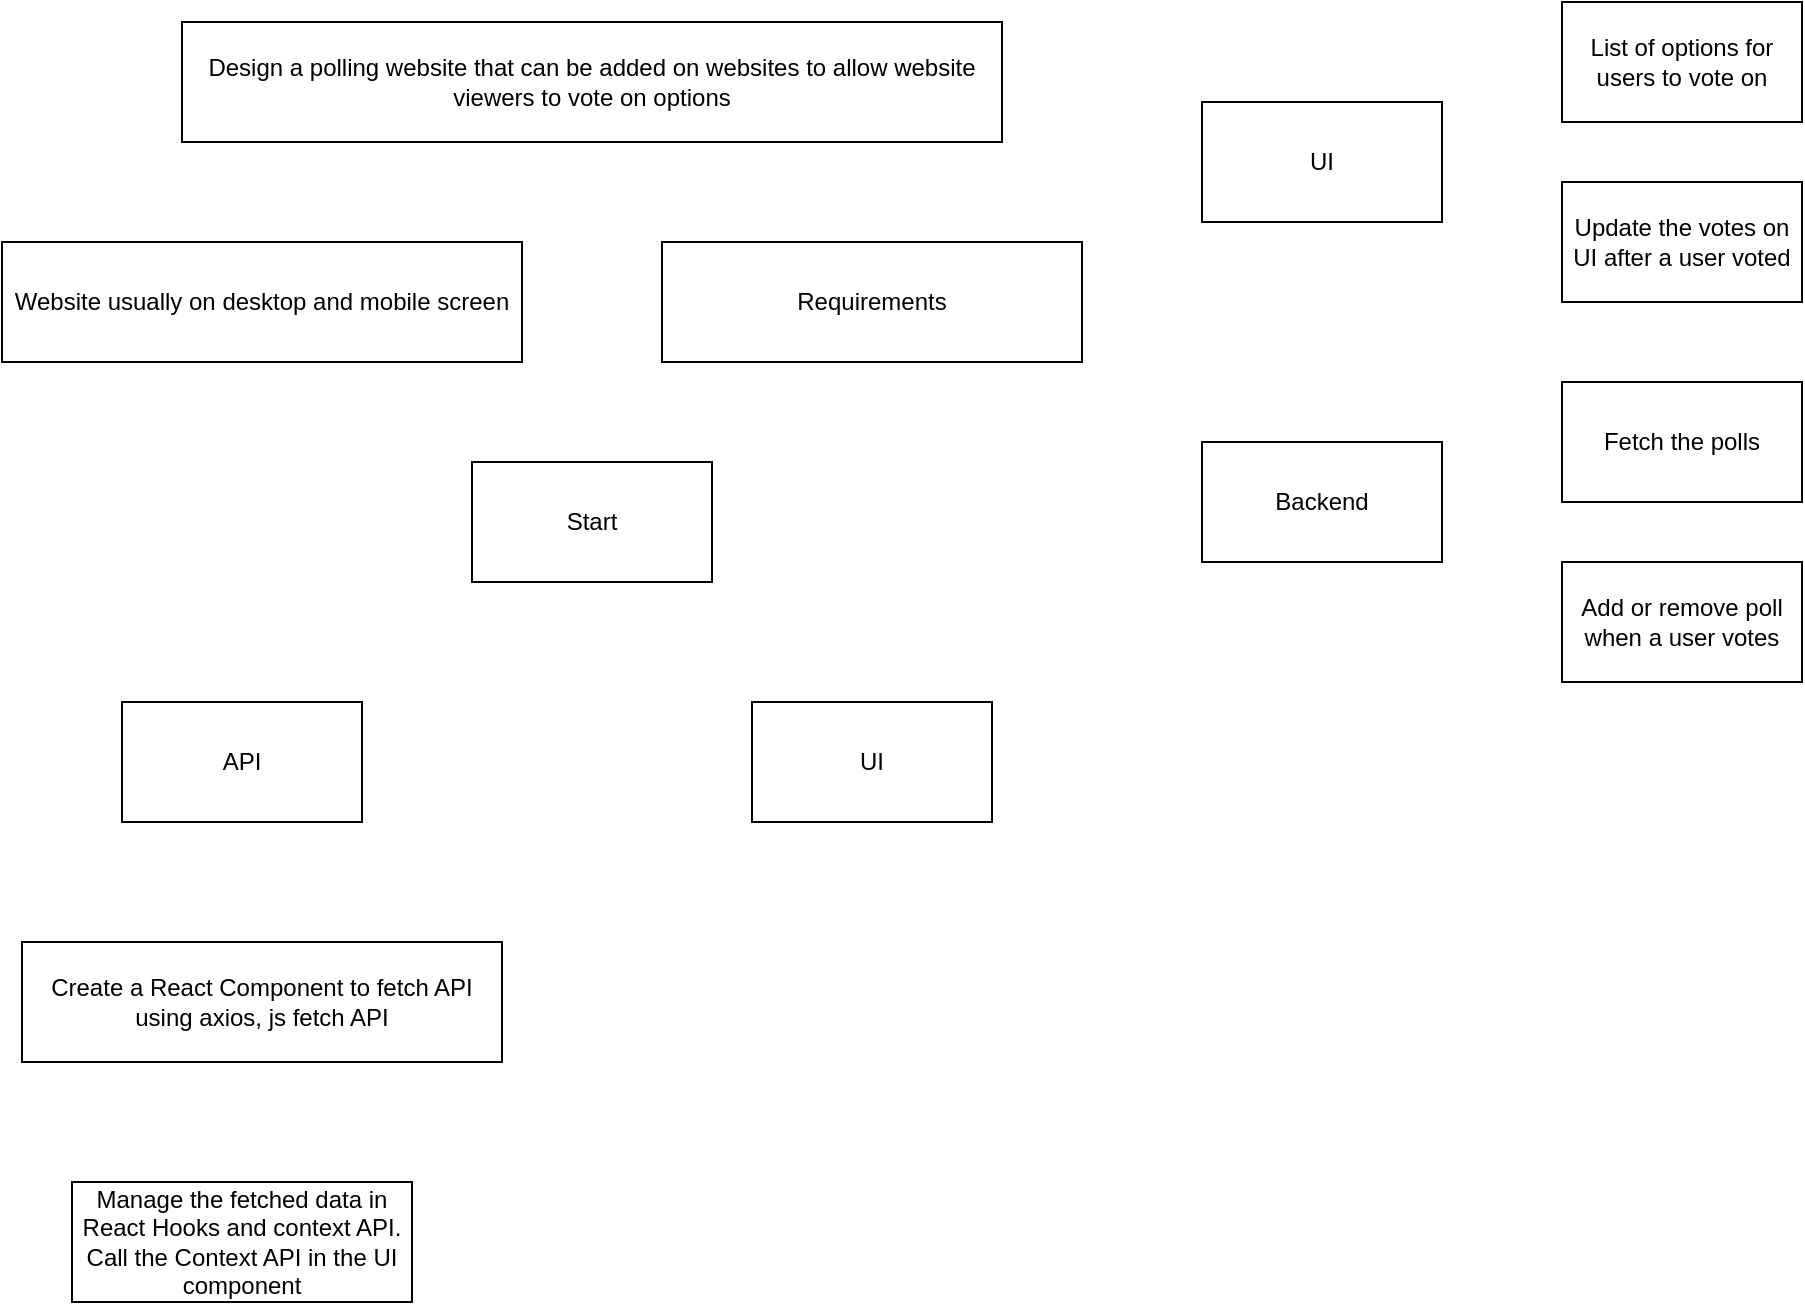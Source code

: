 <mxfile version="24.6.4" type="github">
  <diagram id="C5RBs43oDa-KdzZeNtuy" name="Page-1">
    <mxGraphModel dx="1120" dy="561" grid="1" gridSize="10" guides="1" tooltips="1" connect="1" arrows="1" fold="1" page="1" pageScale="1" pageWidth="827" pageHeight="1169" math="0" shadow="0">
      <root>
        <mxCell id="WIyWlLk6GJQsqaUBKTNV-0" />
        <mxCell id="WIyWlLk6GJQsqaUBKTNV-1" parent="WIyWlLk6GJQsqaUBKTNV-0" />
        <mxCell id="wRVD7w-d0MGF5n6nKvQk-0" value="Design a polling website that can be added on websites to allow website viewers to vote on options" style="rounded=0;whiteSpace=wrap;html=1;" vertex="1" parent="WIyWlLk6GJQsqaUBKTNV-1">
          <mxGeometry x="130" y="140" width="410" height="60" as="geometry" />
        </mxCell>
        <mxCell id="wRVD7w-d0MGF5n6nKvQk-1" value="Website usually on desktop and mobile screen" style="rounded=0;whiteSpace=wrap;html=1;" vertex="1" parent="WIyWlLk6GJQsqaUBKTNV-1">
          <mxGeometry x="40" y="250" width="260" height="60" as="geometry" />
        </mxCell>
        <mxCell id="wRVD7w-d0MGF5n6nKvQk-3" value="Requirements" style="rounded=0;whiteSpace=wrap;html=1;" vertex="1" parent="WIyWlLk6GJQsqaUBKTNV-1">
          <mxGeometry x="370" y="250" width="210" height="60" as="geometry" />
        </mxCell>
        <mxCell id="wRVD7w-d0MGF5n6nKvQk-4" value="List of options for users to vote on" style="rounded=0;whiteSpace=wrap;html=1;" vertex="1" parent="WIyWlLk6GJQsqaUBKTNV-1">
          <mxGeometry x="820" y="130" width="120" height="60" as="geometry" />
        </mxCell>
        <mxCell id="wRVD7w-d0MGF5n6nKvQk-5" value="Update the votes on UI after a user voted" style="rounded=0;whiteSpace=wrap;html=1;" vertex="1" parent="WIyWlLk6GJQsqaUBKTNV-1">
          <mxGeometry x="820" y="220" width="120" height="60" as="geometry" />
        </mxCell>
        <mxCell id="wRVD7w-d0MGF5n6nKvQk-6" value="UI" style="rounded=0;whiteSpace=wrap;html=1;" vertex="1" parent="WIyWlLk6GJQsqaUBKTNV-1">
          <mxGeometry x="640" y="180" width="120" height="60" as="geometry" />
        </mxCell>
        <mxCell id="wRVD7w-d0MGF5n6nKvQk-7" value="Backend" style="rounded=0;whiteSpace=wrap;html=1;" vertex="1" parent="WIyWlLk6GJQsqaUBKTNV-1">
          <mxGeometry x="640" y="350" width="120" height="60" as="geometry" />
        </mxCell>
        <mxCell id="wRVD7w-d0MGF5n6nKvQk-8" value="Fetch the polls" style="rounded=0;whiteSpace=wrap;html=1;" vertex="1" parent="WIyWlLk6GJQsqaUBKTNV-1">
          <mxGeometry x="820" y="320" width="120" height="60" as="geometry" />
        </mxCell>
        <mxCell id="wRVD7w-d0MGF5n6nKvQk-9" value="Add or remove poll when a user votes" style="rounded=0;whiteSpace=wrap;html=1;" vertex="1" parent="WIyWlLk6GJQsqaUBKTNV-1">
          <mxGeometry x="820" y="410" width="120" height="60" as="geometry" />
        </mxCell>
        <mxCell id="wRVD7w-d0MGF5n6nKvQk-10" value="Start" style="rounded=0;whiteSpace=wrap;html=1;" vertex="1" parent="WIyWlLk6GJQsqaUBKTNV-1">
          <mxGeometry x="275" y="360" width="120" height="60" as="geometry" />
        </mxCell>
        <mxCell id="wRVD7w-d0MGF5n6nKvQk-11" value="Create a React Component to fetch API using axios, js fetch API" style="rounded=0;whiteSpace=wrap;html=1;" vertex="1" parent="WIyWlLk6GJQsqaUBKTNV-1">
          <mxGeometry x="50" y="600" width="240" height="60" as="geometry" />
        </mxCell>
        <mxCell id="wRVD7w-d0MGF5n6nKvQk-12" value="Manage the fetched data in React Hooks and context API. Call the Context API in the UI component" style="rounded=0;whiteSpace=wrap;html=1;" vertex="1" parent="WIyWlLk6GJQsqaUBKTNV-1">
          <mxGeometry x="75" y="720" width="170" height="60" as="geometry" />
        </mxCell>
        <mxCell id="wRVD7w-d0MGF5n6nKvQk-13" value="API" style="rounded=0;whiteSpace=wrap;html=1;" vertex="1" parent="WIyWlLk6GJQsqaUBKTNV-1">
          <mxGeometry x="100" y="480" width="120" height="60" as="geometry" />
        </mxCell>
        <mxCell id="wRVD7w-d0MGF5n6nKvQk-14" value="UI" style="rounded=0;whiteSpace=wrap;html=1;" vertex="1" parent="WIyWlLk6GJQsqaUBKTNV-1">
          <mxGeometry x="415" y="480" width="120" height="60" as="geometry" />
        </mxCell>
      </root>
    </mxGraphModel>
  </diagram>
</mxfile>
